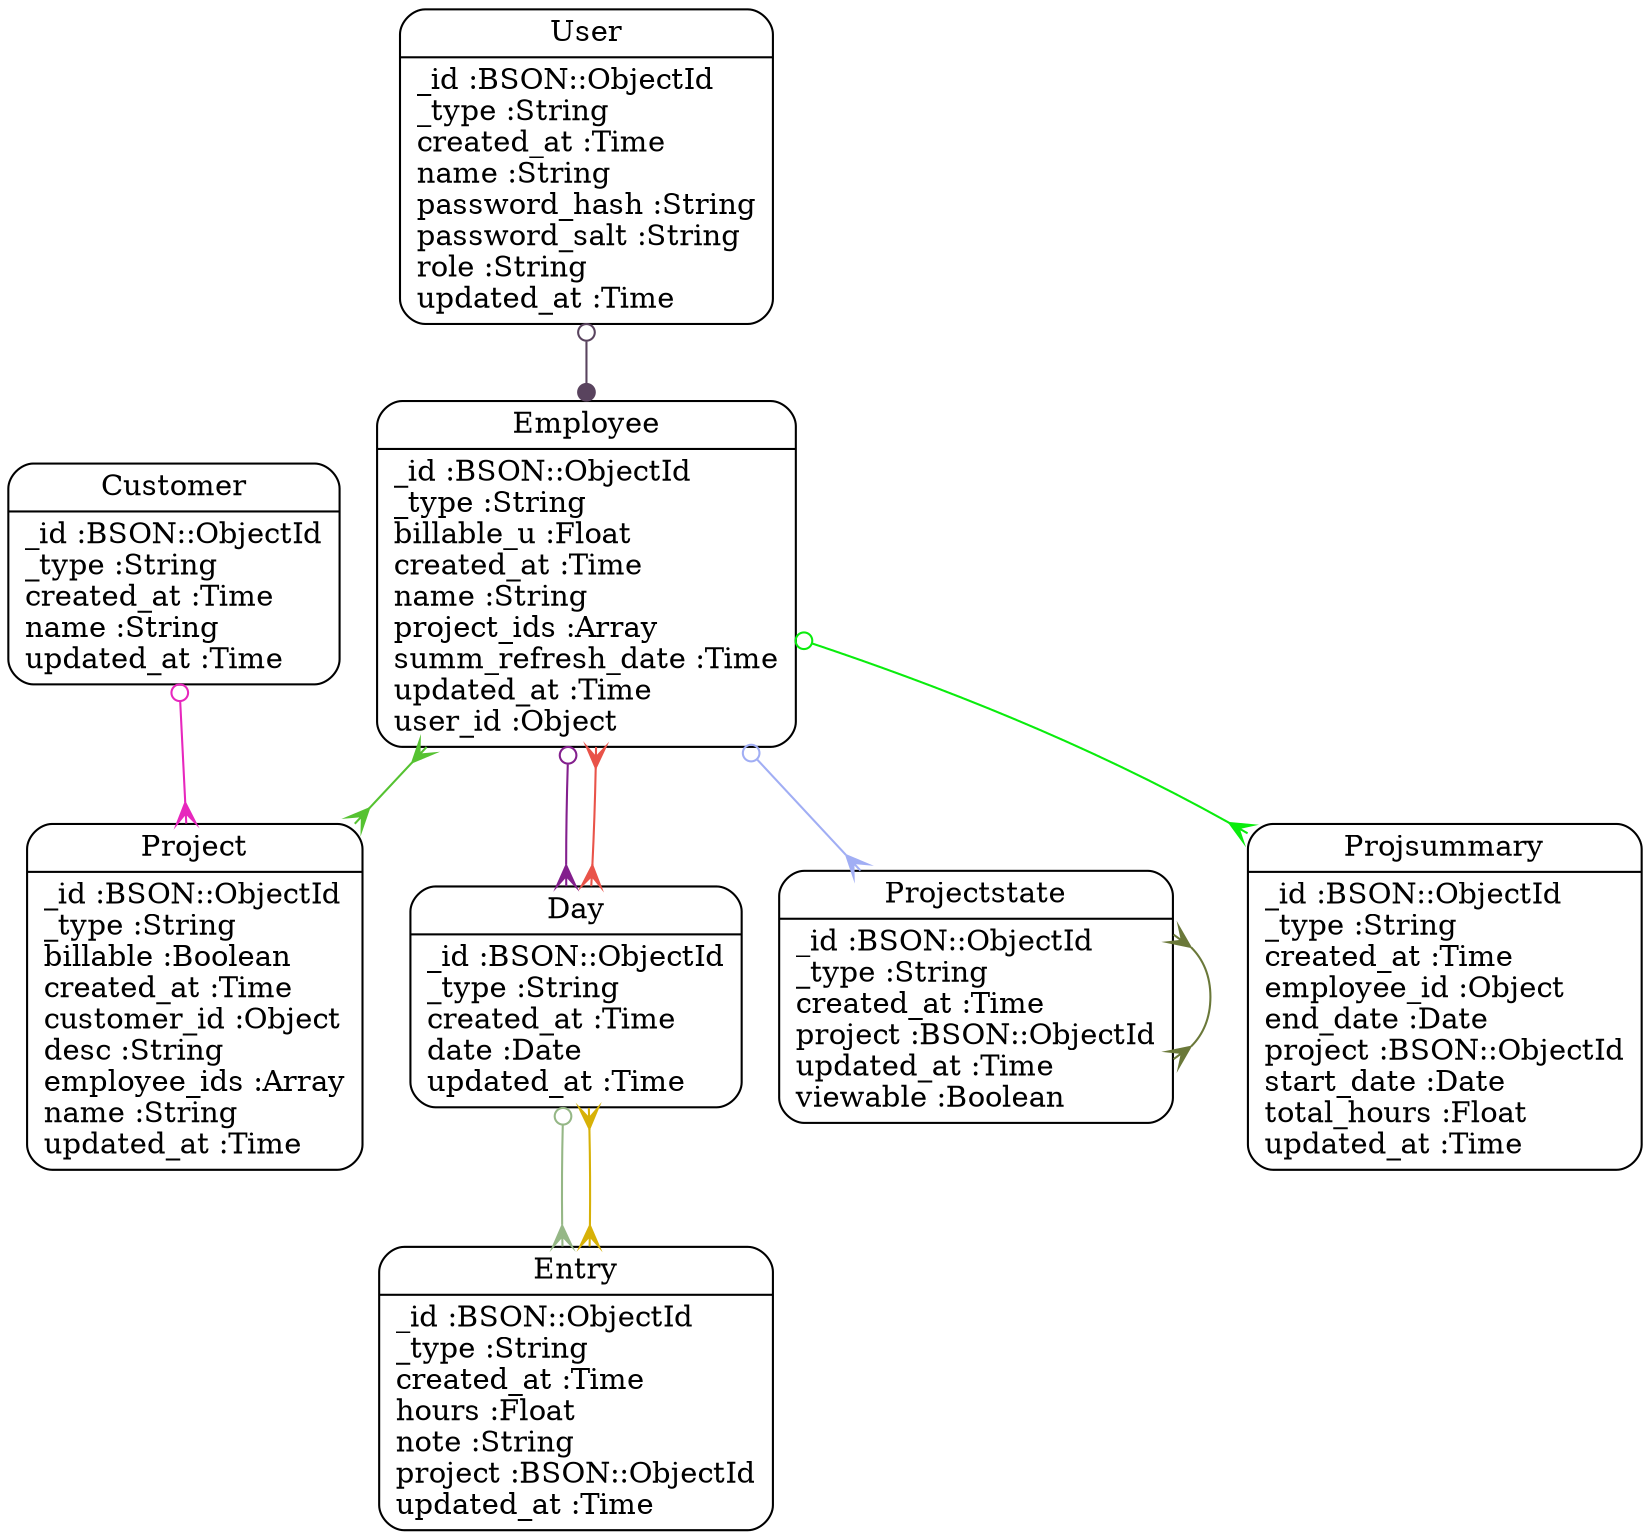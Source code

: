 digraph models_diagram {
	graph[overlap=false, splines=true]
	"Customer" [shape=Mrecord, label="{Customer|_id :BSON::ObjectId\l_type :String\lcreated_at :Time\lname :String\lupdated_at :Time\l}"]
	"Day" [shape=Mrecord, label="{Day|_id :BSON::ObjectId\l_type :String\lcreated_at :Time\ldate :Date\lupdated_at :Time\l}"]
	"Employee" [shape=Mrecord, label="{Employee|_id :BSON::ObjectId\l_type :String\lbillable_u :Float\lcreated_at :Time\lname :String\lproject_ids :Array\lsumm_refresh_date :Time\lupdated_at :Time\luser_id :Object\l}"]
	"Entry" [shape=Mrecord, label="{Entry|_id :BSON::ObjectId\l_type :String\lcreated_at :Time\lhours :Float\lnote :String\lproject :BSON::ObjectId\lupdated_at :Time\l}"]
	"Project" [shape=Mrecord, label="{Project|_id :BSON::ObjectId\l_type :String\lbillable :Boolean\lcreated_at :Time\lcustomer_id :Object\ldesc :String\lemployee_ids :Array\lname :String\lupdated_at :Time\l}"]
	"Projectstate" [shape=Mrecord, label="{Projectstate|_id :BSON::ObjectId\l_type :String\lcreated_at :Time\lproject :BSON::ObjectId\lupdated_at :Time\lviewable :Boolean\l}"]
	"Projsummary" [shape=Mrecord, label="{Projsummary|_id :BSON::ObjectId\l_type :String\lcreated_at :Time\lemployee_id :Object\lend_date :Date\lproject :BSON::ObjectId\lstart_date :Date\ltotal_hours :Float\lupdated_at :Time\l}"]
	"User" [shape=Mrecord, label="{User|_id :BSON::ObjectId\l_type :String\lcreated_at :Time\lname :String\lpassword_hash :String\lpassword_salt :String\lrole :String\lupdated_at :Time\l}"]
	"Customer" -> "Project" [arrowtail=odot, arrowhead=crow, dir=both color="#E727BD"]
	"Day" -> "Employee" [arrowtail=crow, arrowhead=crow, dir=both color="#E95349"]
	"Day" -> "Entry" [arrowtail=odot, arrowhead=crow, dir=both color="#95B786"]
	"Employee" -> "Project" [arrowtail=crow, arrowhead=crow, dir=both color="#55C231"]
	"Employee" -> "Projectstate" [arrowtail=odot, arrowhead=crow, dir=both color="#A1AEF4"]
	"Employee" -> "Day" [arrowtail=odot, arrowhead=crow, dir=both color="#831F8D"]
	"Employee" -> "Projsummary" [arrowtail=odot, arrowhead=crow, dir=both color="#0AEC0D"]
	"Entry" -> "Day" [arrowtail=crow, arrowhead=crow, dir=both color="#D7B107"]
	"Projectstate" -> "Projectstate" [arrowtail=crow, arrowhead=crow, dir=both color="#6A7839"]
	"User" -> "Employee" [arrowtail=odot, arrowhead=dot, dir=both color="#59435E"]
}

